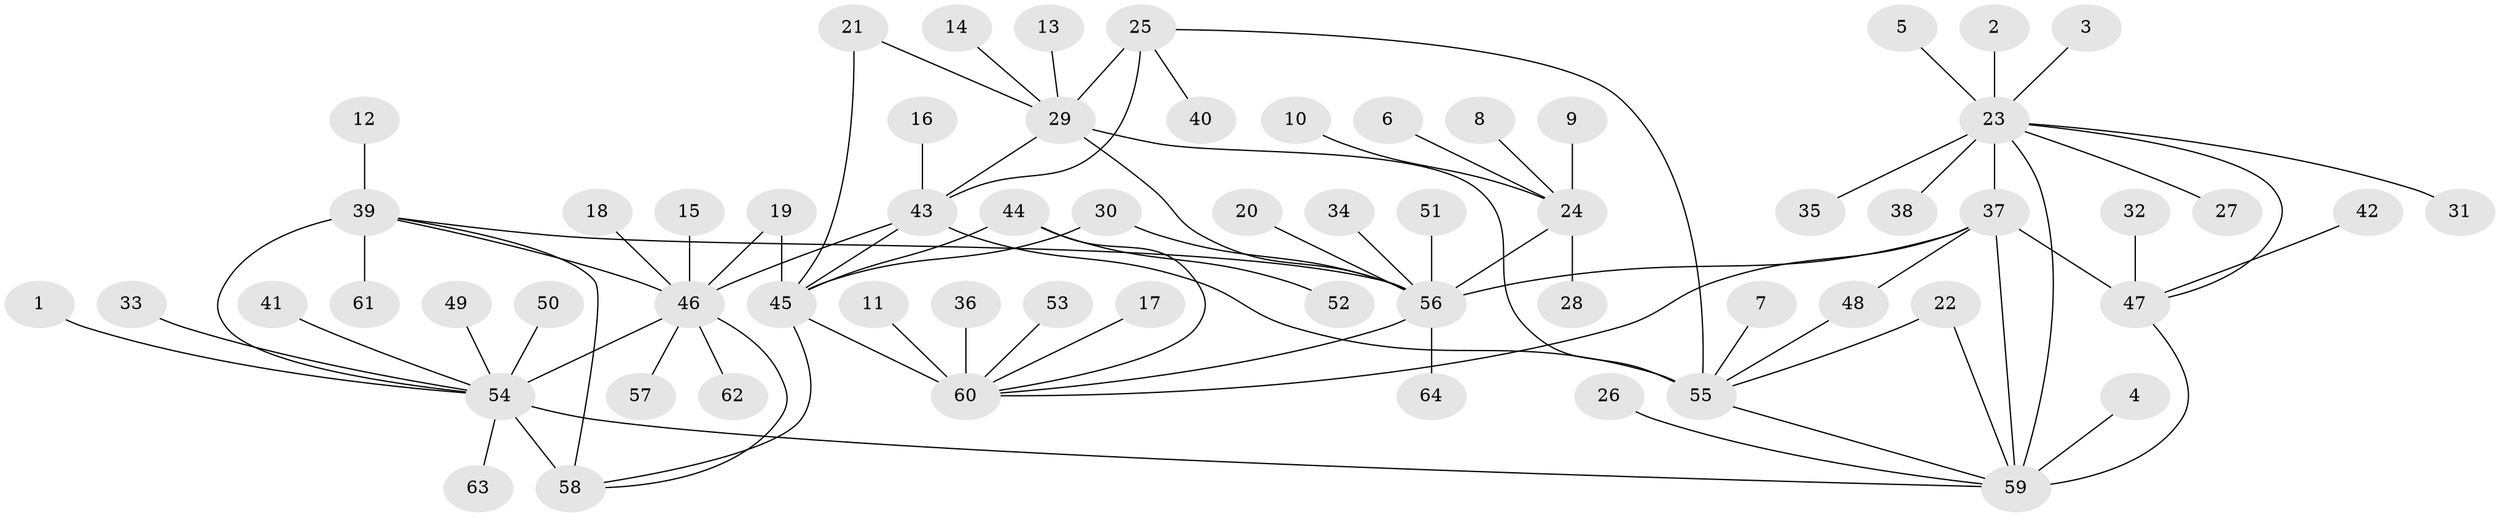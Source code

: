 // original degree distribution, {8: 0.078125, 10: 0.0234375, 9: 0.0234375, 6: 0.03125, 12: 0.0078125, 13: 0.015625, 7: 0.03125, 14: 0.0078125, 11: 0.015625, 1: 0.6640625, 2: 0.0859375, 3: 0.015625}
// Generated by graph-tools (version 1.1) at 2025/02/03/09/25 03:02:46]
// undirected, 64 vertices, 84 edges
graph export_dot {
graph [start="1"]
  node [color=gray90,style=filled];
  1;
  2;
  3;
  4;
  5;
  6;
  7;
  8;
  9;
  10;
  11;
  12;
  13;
  14;
  15;
  16;
  17;
  18;
  19;
  20;
  21;
  22;
  23;
  24;
  25;
  26;
  27;
  28;
  29;
  30;
  31;
  32;
  33;
  34;
  35;
  36;
  37;
  38;
  39;
  40;
  41;
  42;
  43;
  44;
  45;
  46;
  47;
  48;
  49;
  50;
  51;
  52;
  53;
  54;
  55;
  56;
  57;
  58;
  59;
  60;
  61;
  62;
  63;
  64;
  1 -- 54 [weight=1.0];
  2 -- 23 [weight=1.0];
  3 -- 23 [weight=1.0];
  4 -- 59 [weight=1.0];
  5 -- 23 [weight=1.0];
  6 -- 24 [weight=1.0];
  7 -- 55 [weight=1.0];
  8 -- 24 [weight=1.0];
  9 -- 24 [weight=1.0];
  10 -- 24 [weight=1.0];
  11 -- 60 [weight=1.0];
  12 -- 39 [weight=1.0];
  13 -- 29 [weight=1.0];
  14 -- 29 [weight=1.0];
  15 -- 46 [weight=1.0];
  16 -- 43 [weight=1.0];
  17 -- 60 [weight=1.0];
  18 -- 46 [weight=1.0];
  19 -- 45 [weight=1.0];
  19 -- 46 [weight=1.0];
  20 -- 56 [weight=1.0];
  21 -- 29 [weight=1.0];
  21 -- 45 [weight=1.0];
  22 -- 55 [weight=1.0];
  22 -- 59 [weight=1.0];
  23 -- 27 [weight=1.0];
  23 -- 31 [weight=1.0];
  23 -- 35 [weight=1.0];
  23 -- 37 [weight=3.0];
  23 -- 38 [weight=1.0];
  23 -- 47 [weight=1.0];
  23 -- 59 [weight=1.0];
  24 -- 28 [weight=1.0];
  24 -- 56 [weight=8.0];
  25 -- 29 [weight=3.0];
  25 -- 40 [weight=1.0];
  25 -- 43 [weight=1.0];
  25 -- 55 [weight=1.0];
  26 -- 59 [weight=1.0];
  29 -- 43 [weight=3.0];
  29 -- 55 [weight=3.0];
  29 -- 56 [weight=1.0];
  30 -- 45 [weight=1.0];
  30 -- 56 [weight=1.0];
  32 -- 47 [weight=1.0];
  33 -- 54 [weight=1.0];
  34 -- 56 [weight=1.0];
  36 -- 60 [weight=1.0];
  37 -- 47 [weight=3.0];
  37 -- 48 [weight=1.0];
  37 -- 56 [weight=1.0];
  37 -- 59 [weight=3.0];
  37 -- 60 [weight=1.0];
  39 -- 46 [weight=1.0];
  39 -- 54 [weight=3.0];
  39 -- 56 [weight=1.0];
  39 -- 58 [weight=1.0];
  39 -- 61 [weight=1.0];
  41 -- 54 [weight=1.0];
  42 -- 47 [weight=1.0];
  43 -- 45 [weight=1.0];
  43 -- 46 [weight=1.0];
  43 -- 55 [weight=1.0];
  44 -- 45 [weight=2.0];
  44 -- 52 [weight=1.0];
  44 -- 60 [weight=3.0];
  45 -- 58 [weight=1.0];
  45 -- 60 [weight=6.0];
  46 -- 54 [weight=3.0];
  46 -- 57 [weight=1.0];
  46 -- 58 [weight=1.0];
  46 -- 62 [weight=1.0];
  47 -- 59 [weight=1.0];
  48 -- 55 [weight=1.0];
  49 -- 54 [weight=1.0];
  50 -- 54 [weight=1.0];
  51 -- 56 [weight=1.0];
  53 -- 60 [weight=1.0];
  54 -- 58 [weight=3.0];
  54 -- 59 [weight=1.0];
  54 -- 63 [weight=1.0];
  55 -- 59 [weight=1.0];
  56 -- 60 [weight=1.0];
  56 -- 64 [weight=1.0];
}
